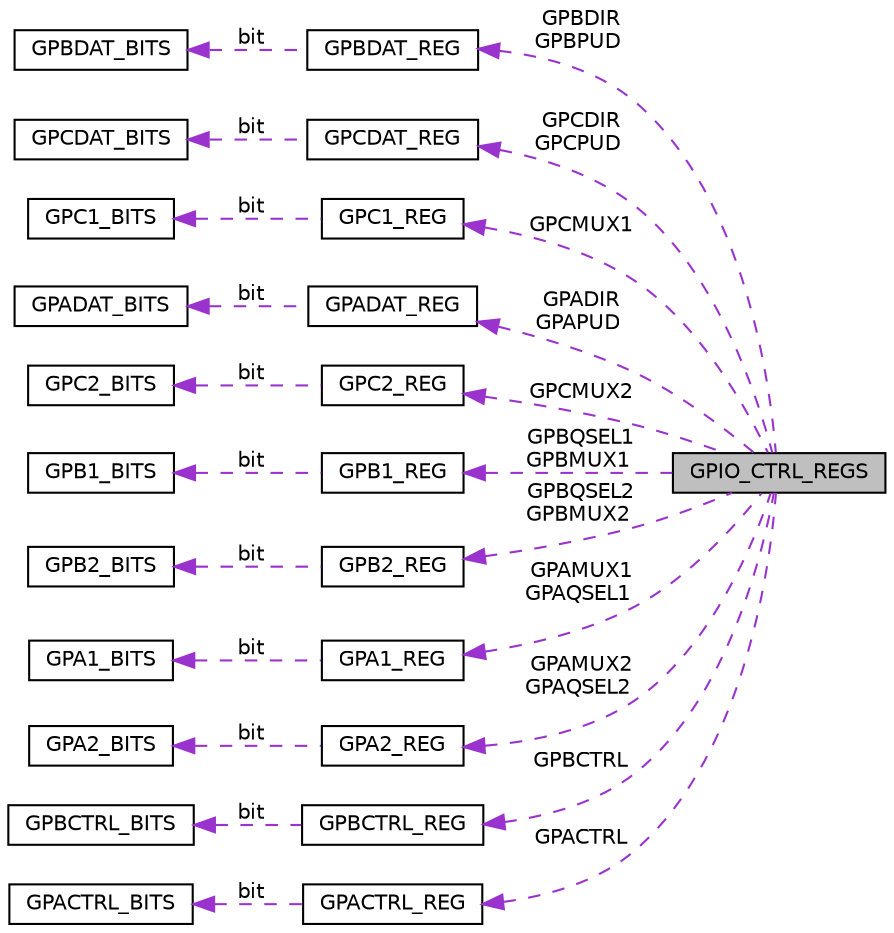 digraph "GPIO_CTRL_REGS"
{
  edge [fontname="Helvetica",fontsize="10",labelfontname="Helvetica",labelfontsize="10"];
  node [fontname="Helvetica",fontsize="10",shape=record];
  rankdir="LR";
  Node1 [label="GPIO_CTRL_REGS",height=0.2,width=0.4,color="black", fillcolor="grey75", style="filled", fontcolor="black"];
  Node2 -> Node1 [dir="back",color="darkorchid3",fontsize="10",style="dashed",label=" GPBDIR\nGPBPUD" ,fontname="Helvetica"];
  Node2 [label="GPBDAT_REG",height=0.2,width=0.4,color="black", fillcolor="white", style="filled",URL="$union_g_p_b_d_a_t___r_e_g.html"];
  Node3 -> Node2 [dir="back",color="darkorchid3",fontsize="10",style="dashed",label=" bit" ,fontname="Helvetica"];
  Node3 [label="GPBDAT_BITS",height=0.2,width=0.4,color="black", fillcolor="white", style="filled",URL="$struct_g_p_b_d_a_t___b_i_t_s.html"];
  Node4 -> Node1 [dir="back",color="darkorchid3",fontsize="10",style="dashed",label=" GPCDIR\nGPCPUD" ,fontname="Helvetica"];
  Node4 [label="GPCDAT_REG",height=0.2,width=0.4,color="black", fillcolor="white", style="filled",URL="$union_g_p_c_d_a_t___r_e_g.html"];
  Node5 -> Node4 [dir="back",color="darkorchid3",fontsize="10",style="dashed",label=" bit" ,fontname="Helvetica"];
  Node5 [label="GPCDAT_BITS",height=0.2,width=0.4,color="black", fillcolor="white", style="filled",URL="$struct_g_p_c_d_a_t___b_i_t_s.html"];
  Node6 -> Node1 [dir="back",color="darkorchid3",fontsize="10",style="dashed",label=" GPCMUX1" ,fontname="Helvetica"];
  Node6 [label="GPC1_REG",height=0.2,width=0.4,color="black", fillcolor="white", style="filled",URL="$union_g_p_c1___r_e_g.html"];
  Node7 -> Node6 [dir="back",color="darkorchid3",fontsize="10",style="dashed",label=" bit" ,fontname="Helvetica"];
  Node7 [label="GPC1_BITS",height=0.2,width=0.4,color="black", fillcolor="white", style="filled",URL="$struct_g_p_c1___b_i_t_s.html"];
  Node8 -> Node1 [dir="back",color="darkorchid3",fontsize="10",style="dashed",label=" GPADIR\nGPAPUD" ,fontname="Helvetica"];
  Node8 [label="GPADAT_REG",height=0.2,width=0.4,color="black", fillcolor="white", style="filled",URL="$union_g_p_a_d_a_t___r_e_g.html"];
  Node9 -> Node8 [dir="back",color="darkorchid3",fontsize="10",style="dashed",label=" bit" ,fontname="Helvetica"];
  Node9 [label="GPADAT_BITS",height=0.2,width=0.4,color="black", fillcolor="white", style="filled",URL="$struct_g_p_a_d_a_t___b_i_t_s.html"];
  Node10 -> Node1 [dir="back",color="darkorchid3",fontsize="10",style="dashed",label=" GPCMUX2" ,fontname="Helvetica"];
  Node10 [label="GPC2_REG",height=0.2,width=0.4,color="black", fillcolor="white", style="filled",URL="$union_g_p_c2___r_e_g.html"];
  Node11 -> Node10 [dir="back",color="darkorchid3",fontsize="10",style="dashed",label=" bit" ,fontname="Helvetica"];
  Node11 [label="GPC2_BITS",height=0.2,width=0.4,color="black", fillcolor="white", style="filled",URL="$struct_g_p_c2___b_i_t_s.html"];
  Node12 -> Node1 [dir="back",color="darkorchid3",fontsize="10",style="dashed",label=" GPBQSEL1\nGPBMUX1" ,fontname="Helvetica"];
  Node12 [label="GPB1_REG",height=0.2,width=0.4,color="black", fillcolor="white", style="filled",URL="$union_g_p_b1___r_e_g.html"];
  Node13 -> Node12 [dir="back",color="darkorchid3",fontsize="10",style="dashed",label=" bit" ,fontname="Helvetica"];
  Node13 [label="GPB1_BITS",height=0.2,width=0.4,color="black", fillcolor="white", style="filled",URL="$struct_g_p_b1___b_i_t_s.html"];
  Node14 -> Node1 [dir="back",color="darkorchid3",fontsize="10",style="dashed",label=" GPBQSEL2\nGPBMUX2" ,fontname="Helvetica"];
  Node14 [label="GPB2_REG",height=0.2,width=0.4,color="black", fillcolor="white", style="filled",URL="$union_g_p_b2___r_e_g.html"];
  Node15 -> Node14 [dir="back",color="darkorchid3",fontsize="10",style="dashed",label=" bit" ,fontname="Helvetica"];
  Node15 [label="GPB2_BITS",height=0.2,width=0.4,color="black", fillcolor="white", style="filled",URL="$struct_g_p_b2___b_i_t_s.html"];
  Node16 -> Node1 [dir="back",color="darkorchid3",fontsize="10",style="dashed",label=" GPAMUX1\nGPAQSEL1" ,fontname="Helvetica"];
  Node16 [label="GPA1_REG",height=0.2,width=0.4,color="black", fillcolor="white", style="filled",URL="$union_g_p_a1___r_e_g.html"];
  Node17 -> Node16 [dir="back",color="darkorchid3",fontsize="10",style="dashed",label=" bit" ,fontname="Helvetica"];
  Node17 [label="GPA1_BITS",height=0.2,width=0.4,color="black", fillcolor="white", style="filled",URL="$struct_g_p_a1___b_i_t_s.html"];
  Node18 -> Node1 [dir="back",color="darkorchid3",fontsize="10",style="dashed",label=" GPAMUX2\nGPAQSEL2" ,fontname="Helvetica"];
  Node18 [label="GPA2_REG",height=0.2,width=0.4,color="black", fillcolor="white", style="filled",URL="$union_g_p_a2___r_e_g.html"];
  Node19 -> Node18 [dir="back",color="darkorchid3",fontsize="10",style="dashed",label=" bit" ,fontname="Helvetica"];
  Node19 [label="GPA2_BITS",height=0.2,width=0.4,color="black", fillcolor="white", style="filled",URL="$struct_g_p_a2___b_i_t_s.html"];
  Node20 -> Node1 [dir="back",color="darkorchid3",fontsize="10",style="dashed",label=" GPBCTRL" ,fontname="Helvetica"];
  Node20 [label="GPBCTRL_REG",height=0.2,width=0.4,color="black", fillcolor="white", style="filled",URL="$union_g_p_b_c_t_r_l___r_e_g.html"];
  Node21 -> Node20 [dir="back",color="darkorchid3",fontsize="10",style="dashed",label=" bit" ,fontname="Helvetica"];
  Node21 [label="GPBCTRL_BITS",height=0.2,width=0.4,color="black", fillcolor="white", style="filled",URL="$struct_g_p_b_c_t_r_l___b_i_t_s.html"];
  Node22 -> Node1 [dir="back",color="darkorchid3",fontsize="10",style="dashed",label=" GPACTRL" ,fontname="Helvetica"];
  Node22 [label="GPACTRL_REG",height=0.2,width=0.4,color="black", fillcolor="white", style="filled",URL="$union_g_p_a_c_t_r_l___r_e_g.html"];
  Node23 -> Node22 [dir="back",color="darkorchid3",fontsize="10",style="dashed",label=" bit" ,fontname="Helvetica"];
  Node23 [label="GPACTRL_BITS",height=0.2,width=0.4,color="black", fillcolor="white", style="filled",URL="$struct_g_p_a_c_t_r_l___b_i_t_s.html"];
}
